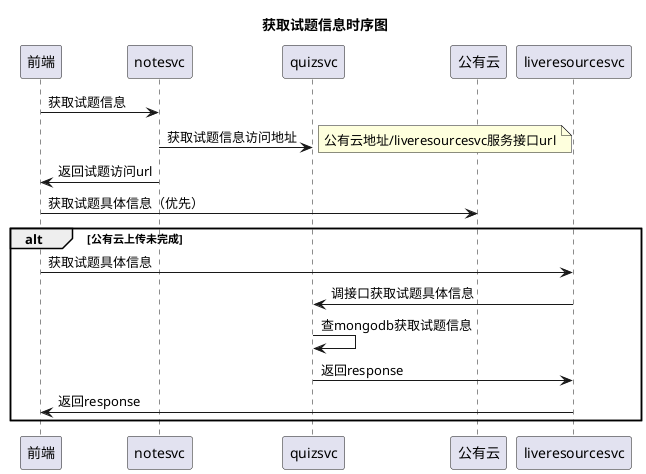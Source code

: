 @startuml
title 获取试题信息时序图
前端 -> notesvc:获取试题信息
notesvc -> quizsvc:获取试题信息访问地址
note right: 公有云地址/liveresourcesvc服务接口url

notesvc -> 前端: 返回试题访问url
前端 -> 公有云 : 获取试题具体信息（优先）
alt 公有云上传未完成
前端 -> liveresourcesvc : 获取试题具体信息
liveresourcesvc -> quizsvc : 调接口获取试题具体信息
quizsvc -> quizsvc : 查mongodb获取试题信息
quizsvc -> liveresourcesvc : 返回response
liveresourcesvc -> 前端 : 返回response
end

@enduml

